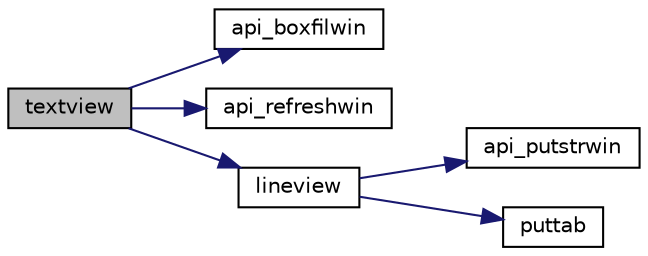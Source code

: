 digraph "textview"
{
 // LATEX_PDF_SIZE
  edge [fontname="Helvetica",fontsize="10",labelfontname="Helvetica",labelfontsize="10"];
  node [fontname="Helvetica",fontsize="10",shape=record];
  rankdir="LR";
  Node1 [label="textview",height=0.2,width=0.4,color="black", fillcolor="grey75", style="filled", fontcolor="black",tooltip=" "];
  Node1 -> Node2 [color="midnightblue",fontsize="10",style="solid",fontname="Helvetica"];
  Node2 [label="api_boxfilwin",height=0.2,width=0.4,color="black", fillcolor="white", style="filled",URL="$apilib_8h.html#aeb90139a38ff3dcdc979ba44ad1837b9",tooltip="指定ウインドウに四角形を描画する"];
  Node1 -> Node3 [color="midnightblue",fontsize="10",style="solid",fontname="Helvetica"];
  Node3 [label="api_refreshwin",height=0.2,width=0.4,color="black", fillcolor="white", style="filled",URL="$apilib_8h.html#a18d54e0d52c16733738a357e44c4e22c",tooltip="ウインドウのリフレッシュを行う オートリフレッシュ無効時にはこの関数でマニュアルリフレッシュを行ってください オートリフレッシュ無効化の方法はウインドウIDをインクリメントしてください"];
  Node1 -> Node4 [color="midnightblue",fontsize="10",style="solid",fontname="Helvetica"];
  Node4 [label="lineview",height=0.2,width=0.4,color="black", fillcolor="white", style="filled",URL="$tview_8c.html#a6c56d48bc6780d78d31c05ebed51ac1e",tooltip=" "];
  Node4 -> Node5 [color="midnightblue",fontsize="10",style="solid",fontname="Helvetica"];
  Node5 [label="api_putstrwin",height=0.2,width=0.4,color="black", fillcolor="white", style="filled",URL="$apilib_8h.html#a0f22d2c11b8765707b2f30f188eb659c",tooltip="指定ウインドウに文字列を表示する"];
  Node4 -> Node6 [color="midnightblue",fontsize="10",style="solid",fontname="Helvetica"];
  Node6 [label="puttab",height=0.2,width=0.4,color="black", fillcolor="white", style="filled",URL="$tview_8c.html#a5dfcef88838300f8bc90cedf2f1c01cb",tooltip=" "];
}
